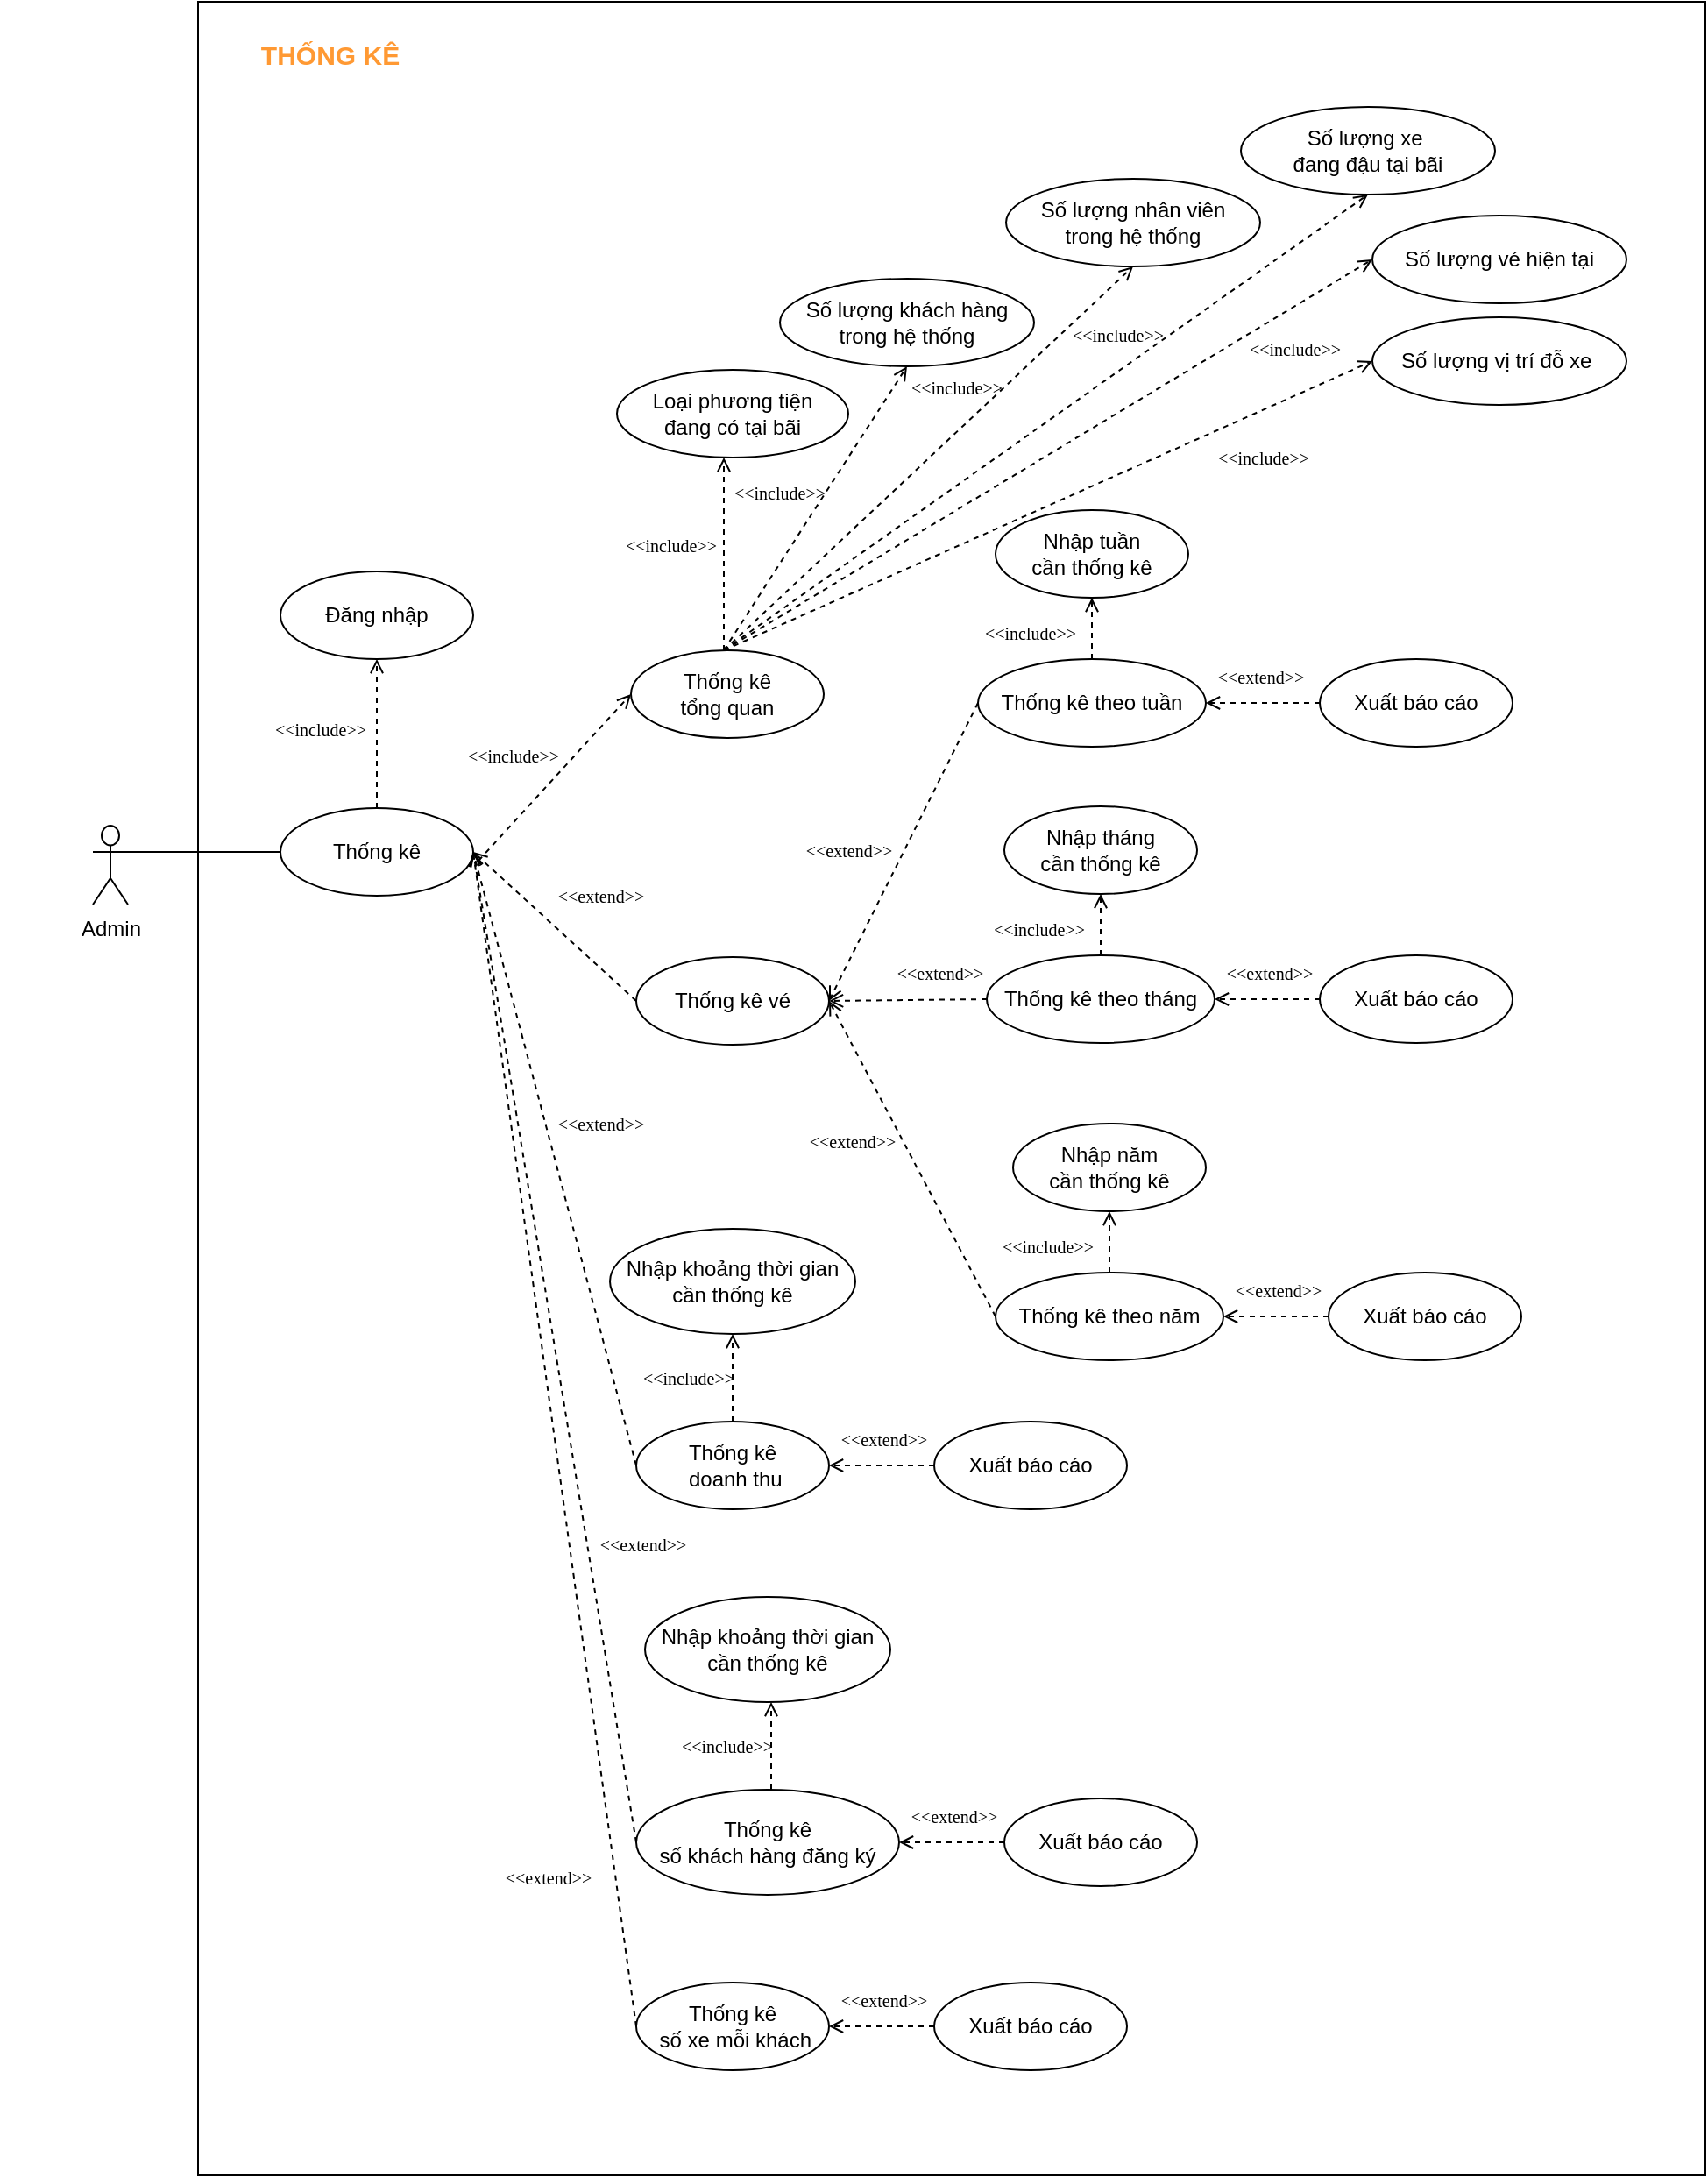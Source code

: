 <mxfile version="14.1.3" type="device"><diagram id="C5RBs43oDa-KdzZeNtuy" name="Page-1"><mxGraphModel dx="1583" dy="1776" grid="1" gridSize="10" guides="1" tooltips="1" connect="1" arrows="1" fold="1" page="1" pageScale="1" pageWidth="827" pageHeight="1169" background="#FFFFFF" math="0" shadow="0"><root><mxCell id="WIyWlLk6GJQsqaUBKTNV-0"/><mxCell id="WIyWlLk6GJQsqaUBKTNV-1" parent="WIyWlLk6GJQsqaUBKTNV-0"/><mxCell id="8SXrQlq8Nn60rcSaAkBt-1" value="&amp;nbsp;" style="rounded=0;whiteSpace=wrap;html=1;" parent="WIyWlLk6GJQsqaUBKTNV-1" vertex="1"><mxGeometry x="150" y="-520" width="860" height="1240" as="geometry"/></mxCell><mxCell id="8SXrQlq8Nn60rcSaAkBt-8" value="Thống kê" style="ellipse;whiteSpace=wrap;html=1;" parent="WIyWlLk6GJQsqaUBKTNV-1" vertex="1"><mxGeometry x="197" y="-60" width="110" height="50" as="geometry"/></mxCell><mxCell id="8SXrQlq8Nn60rcSaAkBt-3" value="Admin" style="shape=umlActor;verticalLabelPosition=bottom;verticalAlign=top;html=1;outlineConnect=0;" parent="WIyWlLk6GJQsqaUBKTNV-1" vertex="1"><mxGeometry x="90" y="-50" width="20" height="45" as="geometry"/></mxCell><mxCell id="8SXrQlq8Nn60rcSaAkBt-5" value="" style="endArrow=none;html=1;exitX=1;exitY=0.333;exitDx=0;exitDy=0;exitPerimeter=0;entryX=0;entryY=0.5;entryDx=0;entryDy=0;" parent="WIyWlLk6GJQsqaUBKTNV-1" source="8SXrQlq8Nn60rcSaAkBt-3" target="8SXrQlq8Nn60rcSaAkBt-8" edge="1"><mxGeometry x="100" y="-60" width="50" height="50" as="geometry"><mxPoint x="430" y="25" as="sourcePoint"/><mxPoint x="170" y="-35" as="targetPoint"/></mxGeometry></mxCell><mxCell id="8SXrQlq8Nn60rcSaAkBt-10" value="Đăng nhập" style="ellipse;whiteSpace=wrap;html=1;" parent="WIyWlLk6GJQsqaUBKTNV-1" vertex="1"><mxGeometry x="197" y="-195" width="110" height="50" as="geometry"/></mxCell><mxCell id="8SXrQlq8Nn60rcSaAkBt-18" value="" style="endArrow=open;html=1;exitX=0.5;exitY=0;exitDx=0;exitDy=0;entryX=0.5;entryY=1;entryDx=0;entryDy=0;dashed=1;endFill=0;" parent="WIyWlLk6GJQsqaUBKTNV-1" source="8SXrQlq8Nn60rcSaAkBt-8" target="8SXrQlq8Nn60rcSaAkBt-10" edge="1"><mxGeometry width="50" height="50" relative="1" as="geometry"><mxPoint x="364" y="20" as="sourcePoint"/><mxPoint x="414" y="-30" as="targetPoint"/></mxGeometry></mxCell><mxCell id="8SXrQlq8Nn60rcSaAkBt-19" value="&amp;lt;&amp;lt;include&amp;gt;&amp;gt;" style="text;html=1;strokeColor=none;fillColor=none;align=center;verticalAlign=middle;whiteSpace=wrap;rounded=0;fontFamily=Times New Roman;fontSize=10;" parent="WIyWlLk6GJQsqaUBKTNV-1" vertex="1"><mxGeometry x="200" y="-115" width="40" height="20" as="geometry"/></mxCell><mxCell id="8SXrQlq8Nn60rcSaAkBt-24" value="Thống kê vé" style="ellipse;whiteSpace=wrap;html=1;" parent="WIyWlLk6GJQsqaUBKTNV-1" vertex="1"><mxGeometry x="400" y="25" width="110" height="50" as="geometry"/></mxCell><mxCell id="8SXrQlq8Nn60rcSaAkBt-25" value="" style="endArrow=open;html=1;dashed=1;endFill=0;exitX=0;exitY=0.5;exitDx=0;exitDy=0;entryX=1;entryY=0.5;entryDx=0;entryDy=0;" parent="WIyWlLk6GJQsqaUBKTNV-1" source="8SXrQlq8Nn60rcSaAkBt-24" target="8SXrQlq8Nn60rcSaAkBt-8" edge="1"><mxGeometry width="50" height="50" relative="1" as="geometry"><mxPoint x="330" y="25" as="sourcePoint"/><mxPoint x="350" y="-50" as="targetPoint"/></mxGeometry></mxCell><mxCell id="8SXrQlq8Nn60rcSaAkBt-26" value="&amp;lt;&amp;lt;extend&amp;gt;&amp;gt;" style="text;html=1;strokeColor=none;fillColor=none;align=center;verticalAlign=middle;whiteSpace=wrap;rounded=0;fontFamily=Times New Roman;fontSize=10;" parent="WIyWlLk6GJQsqaUBKTNV-1" vertex="1"><mxGeometry x="360" y="-20" width="40" height="20" as="geometry"/></mxCell><mxCell id="8SXrQlq8Nn60rcSaAkBt-28" value="Thống kê theo tuần" style="ellipse;whiteSpace=wrap;html=1;align=center;" parent="WIyWlLk6GJQsqaUBKTNV-1" vertex="1"><mxGeometry x="595" y="-145" width="130" height="50" as="geometry"/></mxCell><mxCell id="8SXrQlq8Nn60rcSaAkBt-29" value="Thống kê theo tháng" style="ellipse;whiteSpace=wrap;html=1;align=center;" parent="WIyWlLk6GJQsqaUBKTNV-1" vertex="1"><mxGeometry x="600" y="24" width="130" height="50" as="geometry"/></mxCell><mxCell id="8SXrQlq8Nn60rcSaAkBt-30" value="Thống kê theo năm" style="ellipse;whiteSpace=wrap;html=1;align=center;" parent="WIyWlLk6GJQsqaUBKTNV-1" vertex="1"><mxGeometry x="605" y="205" width="130" height="50" as="geometry"/></mxCell><mxCell id="8SXrQlq8Nn60rcSaAkBt-31" value="" style="endArrow=open;html=1;dashed=1;endFill=0;exitX=0;exitY=0.5;exitDx=0;exitDy=0;entryX=1;entryY=0.5;entryDx=0;entryDy=0;" parent="WIyWlLk6GJQsqaUBKTNV-1" source="8SXrQlq8Nn60rcSaAkBt-28" target="8SXrQlq8Nn60rcSaAkBt-24" edge="1"><mxGeometry width="50" height="50" relative="1" as="geometry"><mxPoint x="520" y="2.58" as="sourcePoint"/><mxPoint x="460" y="-32" as="targetPoint"/></mxGeometry></mxCell><mxCell id="8SXrQlq8Nn60rcSaAkBt-32" value="&amp;lt;&amp;lt;extend&amp;gt;&amp;gt;" style="text;html=1;strokeColor=none;fillColor=none;align=center;verticalAlign=middle;whiteSpace=wrap;rounded=0;fontFamily=Times New Roman;fontSize=10;" parent="WIyWlLk6GJQsqaUBKTNV-1" vertex="1"><mxGeometry x="500" y="-46" width="43" height="20" as="geometry"/></mxCell><mxCell id="8SXrQlq8Nn60rcSaAkBt-33" value="" style="endArrow=open;html=1;dashed=1;endFill=0;exitX=0;exitY=0.5;exitDx=0;exitDy=0;entryX=1;entryY=0.5;entryDx=0;entryDy=0;" parent="WIyWlLk6GJQsqaUBKTNV-1" source="8SXrQlq8Nn60rcSaAkBt-29" target="8SXrQlq8Nn60rcSaAkBt-24" edge="1"><mxGeometry width="50" height="50" relative="1" as="geometry"><mxPoint x="510" y="49" as="sourcePoint"/><mxPoint x="440" y="120" as="targetPoint"/></mxGeometry></mxCell><mxCell id="8SXrQlq8Nn60rcSaAkBt-34" value="&amp;lt;&amp;lt;extend&amp;gt;&amp;gt;" style="text;html=1;strokeColor=none;fillColor=none;align=center;verticalAlign=middle;whiteSpace=wrap;rounded=0;fontFamily=Times New Roman;fontSize=10;" parent="WIyWlLk6GJQsqaUBKTNV-1" vertex="1"><mxGeometry x="552" y="24" width="43" height="20" as="geometry"/></mxCell><mxCell id="8SXrQlq8Nn60rcSaAkBt-36" value="" style="endArrow=open;html=1;dashed=1;endFill=0;exitX=0;exitY=0.5;exitDx=0;exitDy=0;" parent="WIyWlLk6GJQsqaUBKTNV-1" edge="1" source="8SXrQlq8Nn60rcSaAkBt-30"><mxGeometry width="50" height="50" relative="1" as="geometry"><mxPoint x="530" y="150" as="sourcePoint"/><mxPoint x="510" y="50" as="targetPoint"/></mxGeometry></mxCell><mxCell id="8SXrQlq8Nn60rcSaAkBt-37" value="&amp;lt;&amp;lt;extend&amp;gt;&amp;gt;" style="text;html=1;strokeColor=none;fillColor=none;align=center;verticalAlign=middle;whiteSpace=wrap;rounded=0;fontFamily=Times New Roman;fontSize=10;" parent="WIyWlLk6GJQsqaUBKTNV-1" vertex="1"><mxGeometry x="502" y="120" width="43" height="20" as="geometry"/></mxCell><mxCell id="F_5RKP4--hucUXPuCIAK-0" value="&lt;font style=&quot;font-size: 15px&quot;&gt;THỐNG KÊ&lt;/font&gt;" style="text;html=1;strokeColor=none;fillColor=none;align=center;verticalAlign=middle;whiteSpace=wrap;rounded=0;fontStyle=1;perimeterSpacing=1;fontColor=#FF9933;" parent="WIyWlLk6GJQsqaUBKTNV-1" vertex="1"><mxGeometry x="37" y="-500" width="377" height="20" as="geometry"/></mxCell><mxCell id="T1-6LrzfmIt6B0ataPXb-0" value="" style="endArrow=open;html=1;dashed=1;endFill=0;entryX=1;entryY=0.5;entryDx=0;entryDy=0;exitX=0;exitY=0.5;exitDx=0;exitDy=0;" edge="1" parent="WIyWlLk6GJQsqaUBKTNV-1" source="T1-6LrzfmIt6B0ataPXb-1" target="8SXrQlq8Nn60rcSaAkBt-28"><mxGeometry width="50" height="50" relative="1" as="geometry"><mxPoint x="780" y="-72" as="sourcePoint"/><mxPoint x="790" y="-31" as="targetPoint"/></mxGeometry></mxCell><mxCell id="T1-6LrzfmIt6B0ataPXb-1" value="Xuất báo cáo" style="ellipse;whiteSpace=wrap;html=1;" vertex="1" parent="WIyWlLk6GJQsqaUBKTNV-1"><mxGeometry x="790" y="-145" width="110" height="50" as="geometry"/></mxCell><mxCell id="T1-6LrzfmIt6B0ataPXb-2" value="" style="endArrow=open;html=1;dashed=1;endFill=0;entryX=1;entryY=0.5;entryDx=0;entryDy=0;exitX=0;exitY=0.5;exitDx=0;exitDy=0;" edge="1" parent="WIyWlLk6GJQsqaUBKTNV-1" source="T1-6LrzfmIt6B0ataPXb-3"><mxGeometry width="50" height="50" relative="1" as="geometry"><mxPoint x="780" y="49" as="sourcePoint"/><mxPoint x="730" y="49" as="targetPoint"/></mxGeometry></mxCell><mxCell id="T1-6LrzfmIt6B0ataPXb-3" value="Xuất báo cáo" style="ellipse;whiteSpace=wrap;html=1;" vertex="1" parent="WIyWlLk6GJQsqaUBKTNV-1"><mxGeometry x="790" y="24" width="110" height="50" as="geometry"/></mxCell><mxCell id="T1-6LrzfmIt6B0ataPXb-4" value="&amp;lt;&amp;lt;extend&amp;gt;&amp;gt;" style="text;html=1;strokeColor=none;fillColor=none;align=center;verticalAlign=middle;whiteSpace=wrap;rounded=0;fontFamily=Times New Roman;fontSize=10;" vertex="1" parent="WIyWlLk6GJQsqaUBKTNV-1"><mxGeometry x="735" y="-145" width="43" height="20" as="geometry"/></mxCell><mxCell id="T1-6LrzfmIt6B0ataPXb-5" value="&amp;lt;&amp;lt;extend&amp;gt;&amp;gt;" style="text;html=1;strokeColor=none;fillColor=none;align=center;verticalAlign=middle;whiteSpace=wrap;rounded=0;fontFamily=Times New Roman;fontSize=10;" vertex="1" parent="WIyWlLk6GJQsqaUBKTNV-1"><mxGeometry x="740" y="24" width="43" height="20" as="geometry"/></mxCell><mxCell id="T1-6LrzfmIt6B0ataPXb-6" value="" style="endArrow=open;html=1;dashed=1;endFill=0;entryX=1;entryY=0.5;entryDx=0;entryDy=0;exitX=0;exitY=0.5;exitDx=0;exitDy=0;" edge="1" parent="WIyWlLk6GJQsqaUBKTNV-1" source="T1-6LrzfmIt6B0ataPXb-7"><mxGeometry width="50" height="50" relative="1" as="geometry"><mxPoint x="785" y="230" as="sourcePoint"/><mxPoint x="735" y="230" as="targetPoint"/></mxGeometry></mxCell><mxCell id="T1-6LrzfmIt6B0ataPXb-7" value="Xuất báo cáo" style="ellipse;whiteSpace=wrap;html=1;" vertex="1" parent="WIyWlLk6GJQsqaUBKTNV-1"><mxGeometry x="795" y="205" width="110" height="50" as="geometry"/></mxCell><mxCell id="T1-6LrzfmIt6B0ataPXb-8" value="&amp;lt;&amp;lt;extend&amp;gt;&amp;gt;" style="text;html=1;strokeColor=none;fillColor=none;align=center;verticalAlign=middle;whiteSpace=wrap;rounded=0;fontFamily=Times New Roman;fontSize=10;" vertex="1" parent="WIyWlLk6GJQsqaUBKTNV-1"><mxGeometry x="745" y="205" width="43" height="20" as="geometry"/></mxCell><mxCell id="T1-6LrzfmIt6B0ataPXb-9" value="Thống kê&lt;br&gt;&amp;nbsp;doanh thu" style="ellipse;whiteSpace=wrap;html=1;" vertex="1" parent="WIyWlLk6GJQsqaUBKTNV-1"><mxGeometry x="400" y="290" width="110" height="50" as="geometry"/></mxCell><mxCell id="T1-6LrzfmIt6B0ataPXb-10" value="" style="endArrow=open;html=1;dashed=1;endFill=0;entryX=1;entryY=0.5;entryDx=0;entryDy=0;exitX=0;exitY=0.5;exitDx=0;exitDy=0;" edge="1" parent="WIyWlLk6GJQsqaUBKTNV-1" source="T1-6LrzfmIt6B0ataPXb-11"><mxGeometry width="50" height="50" relative="1" as="geometry"><mxPoint x="560" y="315" as="sourcePoint"/><mxPoint x="510" y="315" as="targetPoint"/></mxGeometry></mxCell><mxCell id="T1-6LrzfmIt6B0ataPXb-11" value="Xuất báo cáo" style="ellipse;whiteSpace=wrap;html=1;" vertex="1" parent="WIyWlLk6GJQsqaUBKTNV-1"><mxGeometry x="570" y="290" width="110" height="50" as="geometry"/></mxCell><mxCell id="T1-6LrzfmIt6B0ataPXb-12" value="&amp;lt;&amp;lt;extend&amp;gt;&amp;gt;" style="text;html=1;strokeColor=none;fillColor=none;align=center;verticalAlign=middle;whiteSpace=wrap;rounded=0;fontFamily=Times New Roman;fontSize=10;" vertex="1" parent="WIyWlLk6GJQsqaUBKTNV-1"><mxGeometry x="520" y="290" width="43" height="20" as="geometry"/></mxCell><mxCell id="T1-6LrzfmIt6B0ataPXb-13" value="" style="endArrow=open;html=1;dashed=1;endFill=0;exitX=0;exitY=0.5;exitDx=0;exitDy=0;entryX=1;entryY=0.5;entryDx=0;entryDy=0;" edge="1" parent="WIyWlLk6GJQsqaUBKTNV-1" source="T1-6LrzfmIt6B0ataPXb-9" target="8SXrQlq8Nn60rcSaAkBt-8"><mxGeometry width="50" height="50" relative="1" as="geometry"><mxPoint x="393" y="210" as="sourcePoint"/><mxPoint x="320" y="-30" as="targetPoint"/></mxGeometry></mxCell><mxCell id="T1-6LrzfmIt6B0ataPXb-15" value="&amp;lt;&amp;lt;extend&amp;gt;&amp;gt;" style="text;html=1;strokeColor=none;fillColor=none;align=center;verticalAlign=middle;whiteSpace=wrap;rounded=0;fontFamily=Times New Roman;fontSize=10;" vertex="1" parent="WIyWlLk6GJQsqaUBKTNV-1"><mxGeometry x="330" y="540" width="40" height="20" as="geometry"/></mxCell><mxCell id="T1-6LrzfmIt6B0ataPXb-16" value="Nhập tuần &lt;br&gt;cần thống kê" style="ellipse;whiteSpace=wrap;html=1;" vertex="1" parent="WIyWlLk6GJQsqaUBKTNV-1"><mxGeometry x="605" y="-230" width="110" height="50" as="geometry"/></mxCell><mxCell id="T1-6LrzfmIt6B0ataPXb-17" value="" style="endArrow=open;html=1;exitX=0.5;exitY=0;exitDx=0;exitDy=0;entryX=0.5;entryY=1;entryDx=0;entryDy=0;dashed=1;endFill=0;" edge="1" parent="WIyWlLk6GJQsqaUBKTNV-1" source="8SXrQlq8Nn60rcSaAkBt-28" target="T1-6LrzfmIt6B0ataPXb-16"><mxGeometry width="50" height="50" relative="1" as="geometry"><mxPoint x="317" y="-65" as="sourcePoint"/><mxPoint x="410" y="-136" as="targetPoint"/></mxGeometry></mxCell><mxCell id="T1-6LrzfmIt6B0ataPXb-18" value="&amp;lt;&amp;lt;include&amp;gt;&amp;gt;" style="text;html=1;strokeColor=none;fillColor=none;align=center;verticalAlign=middle;whiteSpace=wrap;rounded=0;fontFamily=Times New Roman;fontSize=10;" vertex="1" parent="WIyWlLk6GJQsqaUBKTNV-1"><mxGeometry x="605" y="-170" width="40" height="20" as="geometry"/></mxCell><mxCell id="T1-6LrzfmIt6B0ataPXb-19" value="Nhập tháng&lt;br&gt;cần thống kê" style="ellipse;whiteSpace=wrap;html=1;" vertex="1" parent="WIyWlLk6GJQsqaUBKTNV-1"><mxGeometry x="610" y="-61" width="110" height="50" as="geometry"/></mxCell><mxCell id="T1-6LrzfmIt6B0ataPXb-20" value="" style="endArrow=open;html=1;exitX=0.5;exitY=0;exitDx=0;exitDy=0;entryX=0.5;entryY=1;entryDx=0;entryDy=0;dashed=1;endFill=0;" edge="1" parent="WIyWlLk6GJQsqaUBKTNV-1" target="T1-6LrzfmIt6B0ataPXb-19"><mxGeometry width="50" height="50" relative="1" as="geometry"><mxPoint x="665" y="24" as="sourcePoint"/><mxPoint x="415" y="33" as="targetPoint"/></mxGeometry></mxCell><mxCell id="T1-6LrzfmIt6B0ataPXb-21" value="&amp;lt;&amp;lt;include&amp;gt;&amp;gt;" style="text;html=1;strokeColor=none;fillColor=none;align=center;verticalAlign=middle;whiteSpace=wrap;rounded=0;fontFamily=Times New Roman;fontSize=10;" vertex="1" parent="WIyWlLk6GJQsqaUBKTNV-1"><mxGeometry x="610" y="-1" width="40" height="20" as="geometry"/></mxCell><mxCell id="T1-6LrzfmIt6B0ataPXb-22" value="Nhập năm&lt;br&gt;cần thống kê" style="ellipse;whiteSpace=wrap;html=1;" vertex="1" parent="WIyWlLk6GJQsqaUBKTNV-1"><mxGeometry x="615" y="120" width="110" height="50" as="geometry"/></mxCell><mxCell id="T1-6LrzfmIt6B0ataPXb-23" value="" style="endArrow=open;html=1;exitX=0.5;exitY=0;exitDx=0;exitDy=0;entryX=0.5;entryY=1;entryDx=0;entryDy=0;dashed=1;endFill=0;" edge="1" parent="WIyWlLk6GJQsqaUBKTNV-1" target="T1-6LrzfmIt6B0ataPXb-22"><mxGeometry width="50" height="50" relative="1" as="geometry"><mxPoint x="670" y="205" as="sourcePoint"/><mxPoint x="420" y="214" as="targetPoint"/></mxGeometry></mxCell><mxCell id="T1-6LrzfmIt6B0ataPXb-24" value="&amp;lt;&amp;lt;include&amp;gt;&amp;gt;" style="text;html=1;strokeColor=none;fillColor=none;align=center;verticalAlign=middle;whiteSpace=wrap;rounded=0;fontFamily=Times New Roman;fontSize=10;" vertex="1" parent="WIyWlLk6GJQsqaUBKTNV-1"><mxGeometry x="615" y="180" width="40" height="20" as="geometry"/></mxCell><mxCell id="T1-6LrzfmIt6B0ataPXb-25" value="Nhập khoảng thời gian&lt;br&gt;cần thống kê" style="ellipse;whiteSpace=wrap;html=1;" vertex="1" parent="WIyWlLk6GJQsqaUBKTNV-1"><mxGeometry x="385" y="180" width="140" height="60" as="geometry"/></mxCell><mxCell id="T1-6LrzfmIt6B0ataPXb-26" value="" style="endArrow=open;html=1;exitX=0.5;exitY=0;exitDx=0;exitDy=0;entryX=0.5;entryY=1;entryDx=0;entryDy=0;dashed=1;endFill=0;" edge="1" parent="WIyWlLk6GJQsqaUBKTNV-1" target="T1-6LrzfmIt6B0ataPXb-25"><mxGeometry width="50" height="50" relative="1" as="geometry"><mxPoint x="455" y="290" as="sourcePoint"/><mxPoint x="205" y="299" as="targetPoint"/></mxGeometry></mxCell><mxCell id="T1-6LrzfmIt6B0ataPXb-27" value="&amp;lt;&amp;lt;include&amp;gt;&amp;gt;" style="text;html=1;strokeColor=none;fillColor=none;align=center;verticalAlign=middle;whiteSpace=wrap;rounded=0;fontFamily=Times New Roman;fontSize=10;" vertex="1" parent="WIyWlLk6GJQsqaUBKTNV-1"><mxGeometry x="410" y="255" width="40" height="20" as="geometry"/></mxCell><mxCell id="T1-6LrzfmIt6B0ataPXb-28" value="Thống kê&lt;br&gt;&amp;nbsp;số xe mỗi khách" style="ellipse;whiteSpace=wrap;html=1;" vertex="1" parent="WIyWlLk6GJQsqaUBKTNV-1"><mxGeometry x="400" y="610" width="110" height="50" as="geometry"/></mxCell><mxCell id="T1-6LrzfmIt6B0ataPXb-29" value="" style="endArrow=open;html=1;dashed=1;endFill=0;entryX=1;entryY=0.5;entryDx=0;entryDy=0;exitX=0;exitY=0.5;exitDx=0;exitDy=0;" edge="1" parent="WIyWlLk6GJQsqaUBKTNV-1" source="T1-6LrzfmIt6B0ataPXb-30"><mxGeometry width="50" height="50" relative="1" as="geometry"><mxPoint x="560" y="635" as="sourcePoint"/><mxPoint x="510" y="635" as="targetPoint"/></mxGeometry></mxCell><mxCell id="T1-6LrzfmIt6B0ataPXb-30" value="Xuất báo cáo" style="ellipse;whiteSpace=wrap;html=1;" vertex="1" parent="WIyWlLk6GJQsqaUBKTNV-1"><mxGeometry x="570" y="610" width="110" height="50" as="geometry"/></mxCell><mxCell id="T1-6LrzfmIt6B0ataPXb-31" value="&amp;lt;&amp;lt;extend&amp;gt;&amp;gt;" style="text;html=1;strokeColor=none;fillColor=none;align=center;verticalAlign=middle;whiteSpace=wrap;rounded=0;fontFamily=Times New Roman;fontSize=10;" vertex="1" parent="WIyWlLk6GJQsqaUBKTNV-1"><mxGeometry x="520" y="610" width="43" height="20" as="geometry"/></mxCell><mxCell id="T1-6LrzfmIt6B0ataPXb-32" value="" style="endArrow=open;html=1;dashed=1;endFill=0;exitX=0;exitY=0.5;exitDx=0;exitDy=0;entryX=1;entryY=0.5;entryDx=0;entryDy=0;" edge="1" parent="WIyWlLk6GJQsqaUBKTNV-1" source="T1-6LrzfmIt6B0ataPXb-28" target="8SXrQlq8Nn60rcSaAkBt-8"><mxGeometry width="50" height="50" relative="1" as="geometry"><mxPoint x="410" y="325" as="sourcePoint"/><mxPoint x="300" y="-40" as="targetPoint"/></mxGeometry></mxCell><mxCell id="T1-6LrzfmIt6B0ataPXb-33" value="&amp;lt;&amp;lt;extend&amp;gt;&amp;gt;" style="text;html=1;strokeColor=none;fillColor=none;align=center;verticalAlign=middle;whiteSpace=wrap;rounded=0;fontFamily=Times New Roman;fontSize=10;" vertex="1" parent="WIyWlLk6GJQsqaUBKTNV-1"><mxGeometry x="360" y="110" width="40" height="20" as="geometry"/></mxCell><mxCell id="T1-6LrzfmIt6B0ataPXb-34" value="Thống kê &lt;br&gt;số khách hàng&amp;nbsp;đăng ký" style="ellipse;whiteSpace=wrap;html=1;" vertex="1" parent="WIyWlLk6GJQsqaUBKTNV-1"><mxGeometry x="400" y="500" width="150" height="60" as="geometry"/></mxCell><mxCell id="T1-6LrzfmIt6B0ataPXb-35" value="" style="endArrow=open;html=1;dashed=1;endFill=0;entryX=1;entryY=0.5;entryDx=0;entryDy=0;exitX=0;exitY=0.5;exitDx=0;exitDy=0;" edge="1" parent="WIyWlLk6GJQsqaUBKTNV-1" source="T1-6LrzfmIt6B0ataPXb-36"><mxGeometry width="50" height="50" relative="1" as="geometry"><mxPoint x="600" y="530" as="sourcePoint"/><mxPoint x="550" y="530" as="targetPoint"/></mxGeometry></mxCell><mxCell id="T1-6LrzfmIt6B0ataPXb-36" value="Xuất báo cáo" style="ellipse;whiteSpace=wrap;html=1;" vertex="1" parent="WIyWlLk6GJQsqaUBKTNV-1"><mxGeometry x="610" y="505" width="110" height="50" as="geometry"/></mxCell><mxCell id="T1-6LrzfmIt6B0ataPXb-37" value="&amp;lt;&amp;lt;extend&amp;gt;&amp;gt;" style="text;html=1;strokeColor=none;fillColor=none;align=center;verticalAlign=middle;whiteSpace=wrap;rounded=0;fontFamily=Times New Roman;fontSize=10;" vertex="1" parent="WIyWlLk6GJQsqaUBKTNV-1"><mxGeometry x="560" y="505" width="43" height="20" as="geometry"/></mxCell><mxCell id="T1-6LrzfmIt6B0ataPXb-38" value="Nhập khoảng thời gian&lt;br&gt;cần thống kê" style="ellipse;whiteSpace=wrap;html=1;" vertex="1" parent="WIyWlLk6GJQsqaUBKTNV-1"><mxGeometry x="405" y="390" width="140" height="60" as="geometry"/></mxCell><mxCell id="T1-6LrzfmIt6B0ataPXb-39" value="" style="endArrow=open;html=1;exitX=0.5;exitY=0;exitDx=0;exitDy=0;entryX=0.5;entryY=1;entryDx=0;entryDy=0;dashed=1;endFill=0;" edge="1" parent="WIyWlLk6GJQsqaUBKTNV-1"><mxGeometry width="50" height="50" relative="1" as="geometry"><mxPoint x="477" y="500" as="sourcePoint"/><mxPoint x="477" y="450" as="targetPoint"/></mxGeometry></mxCell><mxCell id="T1-6LrzfmIt6B0ataPXb-40" value="&amp;lt;&amp;lt;include&amp;gt;&amp;gt;" style="text;html=1;strokeColor=none;fillColor=none;align=center;verticalAlign=middle;whiteSpace=wrap;rounded=0;fontFamily=Times New Roman;fontSize=10;" vertex="1" parent="WIyWlLk6GJQsqaUBKTNV-1"><mxGeometry x="432" y="465" width="40" height="20" as="geometry"/></mxCell><mxCell id="T1-6LrzfmIt6B0ataPXb-41" value="" style="endArrow=open;html=1;dashed=1;endFill=0;exitX=0;exitY=0.5;exitDx=0;exitDy=0;entryX=1;entryY=0.5;entryDx=0;entryDy=0;" edge="1" parent="WIyWlLk6GJQsqaUBKTNV-1" source="T1-6LrzfmIt6B0ataPXb-34" target="8SXrQlq8Nn60rcSaAkBt-8"><mxGeometry width="50" height="50" relative="1" as="geometry"><mxPoint x="410" y="645" as="sourcePoint"/><mxPoint x="320" y="-30" as="targetPoint"/><Array as="points"/></mxGeometry></mxCell><mxCell id="T1-6LrzfmIt6B0ataPXb-42" value="&amp;lt;&amp;lt;extend&amp;gt;&amp;gt;" style="text;html=1;strokeColor=none;fillColor=none;align=center;verticalAlign=middle;whiteSpace=wrap;rounded=0;fontFamily=Times New Roman;fontSize=10;" vertex="1" parent="WIyWlLk6GJQsqaUBKTNV-1"><mxGeometry x="384" y="350" width="40" height="20" as="geometry"/></mxCell><mxCell id="T1-6LrzfmIt6B0ataPXb-43" value="Thống kê&lt;br&gt;tổng quan" style="ellipse;whiteSpace=wrap;html=1;" vertex="1" parent="WIyWlLk6GJQsqaUBKTNV-1"><mxGeometry x="397" y="-150" width="110" height="50" as="geometry"/></mxCell><mxCell id="T1-6LrzfmIt6B0ataPXb-44" value="" style="endArrow=open;html=1;dashed=1;endFill=0;entryX=0;entryY=0.5;entryDx=0;entryDy=0;" edge="1" parent="WIyWlLk6GJQsqaUBKTNV-1" target="T1-6LrzfmIt6B0ataPXb-43"><mxGeometry width="50" height="50" relative="1" as="geometry"><mxPoint x="310" y="-30" as="sourcePoint"/><mxPoint x="390" y="-120" as="targetPoint"/></mxGeometry></mxCell><mxCell id="T1-6LrzfmIt6B0ataPXb-45" value="&amp;lt;&amp;lt;include&amp;gt;&amp;gt;" style="text;html=1;strokeColor=none;fillColor=none;align=center;verticalAlign=middle;whiteSpace=wrap;rounded=0;fontFamily=Times New Roman;fontSize=10;" vertex="1" parent="WIyWlLk6GJQsqaUBKTNV-1"><mxGeometry x="310" y="-100" width="40" height="20" as="geometry"/></mxCell><mxCell id="T1-6LrzfmIt6B0ataPXb-46" value="Loại phương tiện&lt;br&gt;đang có tại bãi" style="ellipse;whiteSpace=wrap;html=1;" vertex="1" parent="WIyWlLk6GJQsqaUBKTNV-1"><mxGeometry x="389" y="-310" width="132" height="50" as="geometry"/></mxCell><mxCell id="T1-6LrzfmIt6B0ataPXb-47" value="Số lượng khách hàng trong hệ thống" style="ellipse;whiteSpace=wrap;html=1;" vertex="1" parent="WIyWlLk6GJQsqaUBKTNV-1"><mxGeometry x="482" y="-362" width="145" height="50" as="geometry"/></mxCell><mxCell id="T1-6LrzfmIt6B0ataPXb-48" value="Số lượng nhân viên&lt;br&gt;trong hệ thống" style="ellipse;whiteSpace=wrap;html=1;" vertex="1" parent="WIyWlLk6GJQsqaUBKTNV-1"><mxGeometry x="611" y="-419" width="145" height="50" as="geometry"/></mxCell><mxCell id="T1-6LrzfmIt6B0ataPXb-49" value="Số lượng xe&amp;nbsp;&lt;br&gt;đang&amp;nbsp;đậu tại bãi" style="ellipse;whiteSpace=wrap;html=1;" vertex="1" parent="WIyWlLk6GJQsqaUBKTNV-1"><mxGeometry x="745" y="-460" width="145" height="50" as="geometry"/></mxCell><mxCell id="T1-6LrzfmIt6B0ataPXb-50" value="Số lượng vị trí đỗ xe&amp;nbsp;" style="ellipse;whiteSpace=wrap;html=1;" vertex="1" parent="WIyWlLk6GJQsqaUBKTNV-1"><mxGeometry x="820" y="-340" width="145" height="50" as="geometry"/></mxCell><mxCell id="T1-6LrzfmIt6B0ataPXb-51" value="Số lượng vé hiện tại" style="ellipse;whiteSpace=wrap;html=1;" vertex="1" parent="WIyWlLk6GJQsqaUBKTNV-1"><mxGeometry x="820" y="-398" width="145" height="50" as="geometry"/></mxCell><mxCell id="T1-6LrzfmIt6B0ataPXb-52" value="" style="endArrow=open;html=1;exitX=0.5;exitY=0;exitDx=0;exitDy=0;dashed=1;endFill=0;" edge="1" parent="WIyWlLk6GJQsqaUBKTNV-1"><mxGeometry width="50" height="50" relative="1" as="geometry"><mxPoint x="450" y="-150" as="sourcePoint"/><mxPoint x="450" y="-260" as="targetPoint"/></mxGeometry></mxCell><mxCell id="T1-6LrzfmIt6B0ataPXb-53" value="" style="endArrow=open;html=1;dashed=1;endFill=0;entryX=0.5;entryY=1;entryDx=0;entryDy=0;" edge="1" parent="WIyWlLk6GJQsqaUBKTNV-1" target="T1-6LrzfmIt6B0ataPXb-47"><mxGeometry width="50" height="50" relative="1" as="geometry"><mxPoint x="450" y="-150" as="sourcePoint"/><mxPoint x="460" y="-250" as="targetPoint"/></mxGeometry></mxCell><mxCell id="T1-6LrzfmIt6B0ataPXb-54" value="" style="endArrow=open;html=1;dashed=1;endFill=0;entryX=0.5;entryY=1;entryDx=0;entryDy=0;" edge="1" parent="WIyWlLk6GJQsqaUBKTNV-1" target="T1-6LrzfmIt6B0ataPXb-48"><mxGeometry width="50" height="50" relative="1" as="geometry"><mxPoint x="450" y="-150" as="sourcePoint"/><mxPoint x="572.5" y="-310" as="targetPoint"/></mxGeometry></mxCell><mxCell id="T1-6LrzfmIt6B0ataPXb-55" value="" style="endArrow=open;html=1;dashed=1;endFill=0;entryX=0.5;entryY=1;entryDx=0;entryDy=0;" edge="1" parent="WIyWlLk6GJQsqaUBKTNV-1" target="T1-6LrzfmIt6B0ataPXb-49"><mxGeometry width="50" height="50" relative="1" as="geometry"><mxPoint x="450" y="-150" as="sourcePoint"/><mxPoint x="693.5" y="-359" as="targetPoint"/></mxGeometry></mxCell><mxCell id="T1-6LrzfmIt6B0ataPXb-56" value="" style="endArrow=open;html=1;dashed=1;endFill=0;entryX=0;entryY=0.5;entryDx=0;entryDy=0;" edge="1" parent="WIyWlLk6GJQsqaUBKTNV-1" target="T1-6LrzfmIt6B0ataPXb-51"><mxGeometry width="50" height="50" relative="1" as="geometry"><mxPoint x="450" y="-150" as="sourcePoint"/><mxPoint x="827.5" y="-400" as="targetPoint"/></mxGeometry></mxCell><mxCell id="T1-6LrzfmIt6B0ataPXb-57" value="" style="endArrow=open;html=1;dashed=1;endFill=0;entryX=0;entryY=0.5;entryDx=0;entryDy=0;" edge="1" parent="WIyWlLk6GJQsqaUBKTNV-1" target="T1-6LrzfmIt6B0ataPXb-50"><mxGeometry width="50" height="50" relative="1" as="geometry"><mxPoint x="450" y="-150" as="sourcePoint"/><mxPoint x="837.5" y="-390" as="targetPoint"/></mxGeometry></mxCell><mxCell id="T1-6LrzfmIt6B0ataPXb-58" value="&amp;lt;&amp;lt;include&amp;gt;&amp;gt;" style="text;html=1;strokeColor=none;fillColor=none;align=center;verticalAlign=middle;whiteSpace=wrap;rounded=0;fontFamily=Times New Roman;fontSize=10;" vertex="1" parent="WIyWlLk6GJQsqaUBKTNV-1"><mxGeometry x="400" y="-220" width="40" height="20" as="geometry"/></mxCell><mxCell id="T1-6LrzfmIt6B0ataPXb-59" value="&amp;lt;&amp;lt;include&amp;gt;&amp;gt;" style="text;html=1;strokeColor=none;fillColor=none;align=center;verticalAlign=middle;whiteSpace=wrap;rounded=0;fontFamily=Times New Roman;fontSize=10;" vertex="1" parent="WIyWlLk6GJQsqaUBKTNV-1"><mxGeometry x="462" y="-250" width="40" height="20" as="geometry"/></mxCell><mxCell id="T1-6LrzfmIt6B0ataPXb-60" value="&amp;lt;&amp;lt;include&amp;gt;&amp;gt;" style="text;html=1;strokeColor=none;fillColor=none;align=center;verticalAlign=middle;whiteSpace=wrap;rounded=0;fontFamily=Times New Roman;fontSize=10;" vertex="1" parent="WIyWlLk6GJQsqaUBKTNV-1"><mxGeometry x="738" y="-270" width="40" height="20" as="geometry"/></mxCell><mxCell id="T1-6LrzfmIt6B0ataPXb-61" value="&amp;lt;&amp;lt;include&amp;gt;&amp;gt;" style="text;html=1;strokeColor=none;fillColor=none;align=center;verticalAlign=middle;whiteSpace=wrap;rounded=0;fontFamily=Times New Roman;fontSize=10;" vertex="1" parent="WIyWlLk6GJQsqaUBKTNV-1"><mxGeometry x="756" y="-332" width="40" height="20" as="geometry"/></mxCell><mxCell id="T1-6LrzfmIt6B0ataPXb-63" value="&amp;lt;&amp;lt;include&amp;gt;&amp;gt;" style="text;html=1;strokeColor=none;fillColor=none;align=center;verticalAlign=middle;whiteSpace=wrap;rounded=0;fontFamily=Times New Roman;fontSize=10;" vertex="1" parent="WIyWlLk6GJQsqaUBKTNV-1"><mxGeometry x="563" y="-310" width="40" height="20" as="geometry"/></mxCell><mxCell id="T1-6LrzfmIt6B0ataPXb-64" value="&amp;lt;&amp;lt;include&amp;gt;&amp;gt;" style="text;html=1;strokeColor=none;fillColor=none;align=center;verticalAlign=middle;whiteSpace=wrap;rounded=0;fontFamily=Times New Roman;fontSize=10;" vertex="1" parent="WIyWlLk6GJQsqaUBKTNV-1"><mxGeometry x="655" y="-340" width="40" height="20" as="geometry"/></mxCell></root></mxGraphModel></diagram></mxfile>